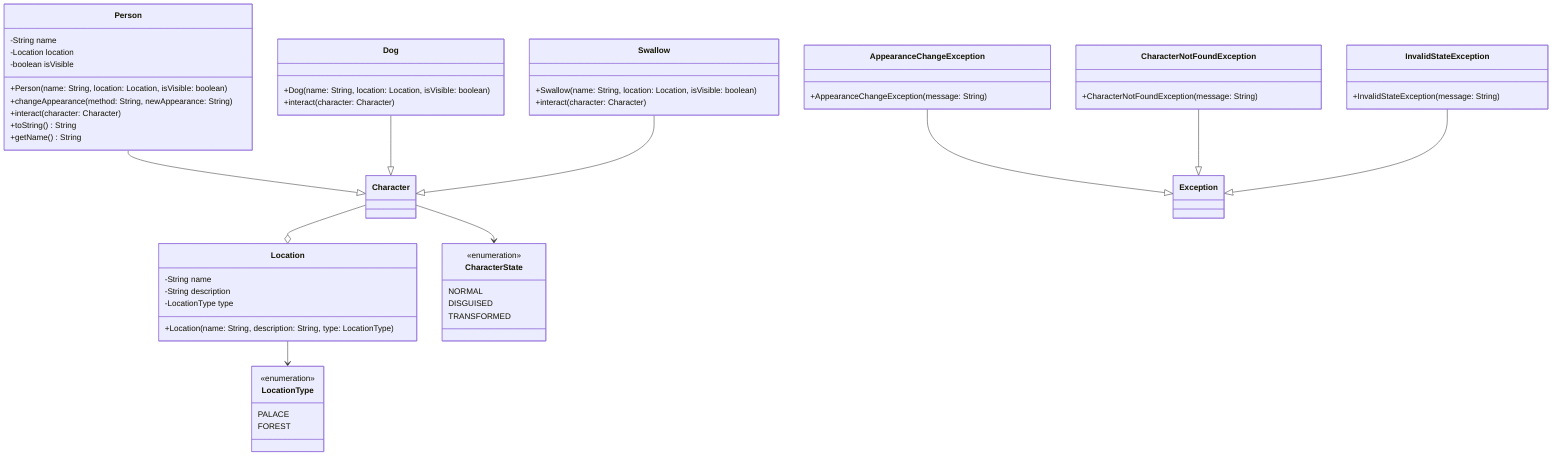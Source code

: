 classDiagram
    class Location {
        -String name
        -String description
        -LocationType type
        +Location(name: String, description: String, type: LocationType)
    }

    class Person {
        -String name
        -Location location
        -boolean isVisible
        +Person(name: String, location: Location, isVisible: boolean)
        +changeAppearance(method: String, newAppearance: String)
        +interact(character: Character)
        +toString() String
        +getName() String
    }

    class Dog {
        +Dog(name: String, location: Location, isVisible: boolean)
        +interact(character: Character)
    }

    class Swallow {
        +Swallow(name: String, location: Location, isVisible: boolean)
        +interact(character: Character)
    }

    class CharacterState {
        <<enumeration>>
        NORMAL
        DISGUISED
        TRANSFORMED
    }

    class LocationType {
        <<enumeration>>
        PALACE
        FOREST
    }

    class AppearanceChangeException {
        +AppearanceChangeException(message: String)
    }

    class CharacterNotFoundException {
        +CharacterNotFoundException(message: String)
    }

    class InvalidStateException {
        +InvalidStateException(message: String)
    }

    Person --|> Character
    Dog --|> Character
    Swallow --|> Character
    Character --o Location
    Character --> CharacterState
    Location --> LocationType
    AppearanceChangeException --|> Exception
    CharacterNotFoundException --|> Exception
    InvalidStateException --|> Exception